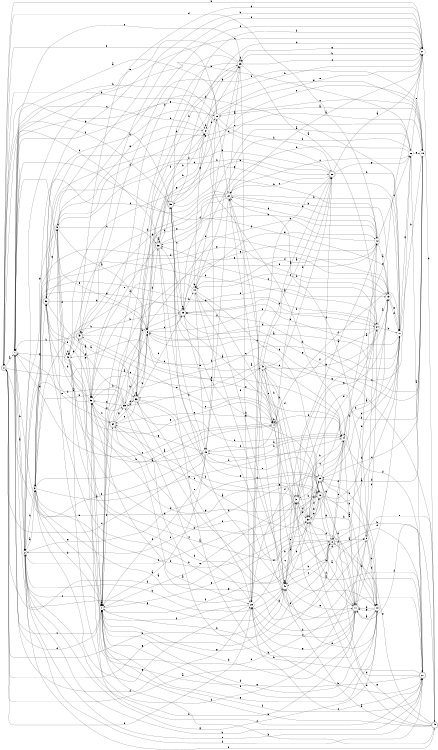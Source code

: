 digraph n37_5 {
__start0 [label="" shape="none"];

rankdir=LR;
size="8,5";

s0 [style="rounded,filled", color="black", fillcolor="white" shape="doublecircle", label="0"];
s1 [style="filled", color="black", fillcolor="white" shape="circle", label="1"];
s2 [style="filled", color="black", fillcolor="white" shape="circle", label="2"];
s3 [style="filled", color="black", fillcolor="white" shape="circle", label="3"];
s4 [style="rounded,filled", color="black", fillcolor="white" shape="doublecircle", label="4"];
s5 [style="filled", color="black", fillcolor="white" shape="circle", label="5"];
s6 [style="filled", color="black", fillcolor="white" shape="circle", label="6"];
s7 [style="filled", color="black", fillcolor="white" shape="circle", label="7"];
s8 [style="rounded,filled", color="black", fillcolor="white" shape="doublecircle", label="8"];
s9 [style="filled", color="black", fillcolor="white" shape="circle", label="9"];
s10 [style="filled", color="black", fillcolor="white" shape="circle", label="10"];
s11 [style="rounded,filled", color="black", fillcolor="white" shape="doublecircle", label="11"];
s12 [style="filled", color="black", fillcolor="white" shape="circle", label="12"];
s13 [style="filled", color="black", fillcolor="white" shape="circle", label="13"];
s14 [style="filled", color="black", fillcolor="white" shape="circle", label="14"];
s15 [style="filled", color="black", fillcolor="white" shape="circle", label="15"];
s16 [style="rounded,filled", color="black", fillcolor="white" shape="doublecircle", label="16"];
s17 [style="filled", color="black", fillcolor="white" shape="circle", label="17"];
s18 [style="filled", color="black", fillcolor="white" shape="circle", label="18"];
s19 [style="filled", color="black", fillcolor="white" shape="circle", label="19"];
s20 [style="rounded,filled", color="black", fillcolor="white" shape="doublecircle", label="20"];
s21 [style="filled", color="black", fillcolor="white" shape="circle", label="21"];
s22 [style="rounded,filled", color="black", fillcolor="white" shape="doublecircle", label="22"];
s23 [style="filled", color="black", fillcolor="white" shape="circle", label="23"];
s24 [style="filled", color="black", fillcolor="white" shape="circle", label="24"];
s25 [style="rounded,filled", color="black", fillcolor="white" shape="doublecircle", label="25"];
s26 [style="filled", color="black", fillcolor="white" shape="circle", label="26"];
s27 [style="rounded,filled", color="black", fillcolor="white" shape="doublecircle", label="27"];
s28 [style="filled", color="black", fillcolor="white" shape="circle", label="28"];
s29 [style="filled", color="black", fillcolor="white" shape="circle", label="29"];
s30 [style="filled", color="black", fillcolor="white" shape="circle", label="30"];
s31 [style="rounded,filled", color="black", fillcolor="white" shape="doublecircle", label="31"];
s32 [style="filled", color="black", fillcolor="white" shape="circle", label="32"];
s33 [style="rounded,filled", color="black", fillcolor="white" shape="doublecircle", label="33"];
s34 [style="rounded,filled", color="black", fillcolor="white" shape="doublecircle", label="34"];
s35 [style="filled", color="black", fillcolor="white" shape="circle", label="35"];
s36 [style="rounded,filled", color="black", fillcolor="white" shape="doublecircle", label="36"];
s37 [style="filled", color="black", fillcolor="white" shape="circle", label="37"];
s38 [style="rounded,filled", color="black", fillcolor="white" shape="doublecircle", label="38"];
s39 [style="rounded,filled", color="black", fillcolor="white" shape="doublecircle", label="39"];
s40 [style="filled", color="black", fillcolor="white" shape="circle", label="40"];
s41 [style="filled", color="black", fillcolor="white" shape="circle", label="41"];
s42 [style="filled", color="black", fillcolor="white" shape="circle", label="42"];
s43 [style="rounded,filled", color="black", fillcolor="white" shape="doublecircle", label="43"];
s44 [style="filled", color="black", fillcolor="white" shape="circle", label="44"];
s45 [style="rounded,filled", color="black", fillcolor="white" shape="doublecircle", label="45"];
s0 -> s1 [label="a"];
s0 -> s37 [label="b"];
s0 -> s40 [label="c"];
s0 -> s31 [label="d"];
s0 -> s28 [label="e"];
s0 -> s39 [label="f"];
s0 -> s41 [label="g"];
s0 -> s21 [label="h"];
s1 -> s2 [label="a"];
s1 -> s2 [label="b"];
s1 -> s23 [label="c"];
s1 -> s16 [label="d"];
s1 -> s6 [label="e"];
s1 -> s28 [label="f"];
s1 -> s41 [label="g"];
s1 -> s17 [label="h"];
s2 -> s3 [label="a"];
s2 -> s41 [label="b"];
s2 -> s7 [label="c"];
s2 -> s29 [label="d"];
s2 -> s45 [label="e"];
s2 -> s27 [label="f"];
s2 -> s10 [label="g"];
s2 -> s27 [label="h"];
s3 -> s4 [label="a"];
s3 -> s24 [label="b"];
s3 -> s14 [label="c"];
s3 -> s24 [label="d"];
s3 -> s7 [label="e"];
s3 -> s30 [label="f"];
s3 -> s36 [label="g"];
s3 -> s2 [label="h"];
s4 -> s5 [label="a"];
s4 -> s4 [label="b"];
s4 -> s1 [label="c"];
s4 -> s10 [label="d"];
s4 -> s33 [label="e"];
s4 -> s15 [label="f"];
s4 -> s41 [label="g"];
s4 -> s20 [label="h"];
s5 -> s6 [label="a"];
s5 -> s21 [label="b"];
s5 -> s38 [label="c"];
s5 -> s42 [label="d"];
s5 -> s37 [label="e"];
s5 -> s21 [label="f"];
s5 -> s2 [label="g"];
s5 -> s7 [label="h"];
s6 -> s7 [label="a"];
s6 -> s20 [label="b"];
s6 -> s25 [label="c"];
s6 -> s38 [label="d"];
s6 -> s14 [label="e"];
s6 -> s24 [label="f"];
s6 -> s26 [label="g"];
s6 -> s3 [label="h"];
s7 -> s7 [label="a"];
s7 -> s8 [label="b"];
s7 -> s1 [label="c"];
s7 -> s1 [label="d"];
s7 -> s16 [label="e"];
s7 -> s34 [label="f"];
s7 -> s10 [label="g"];
s7 -> s3 [label="h"];
s8 -> s9 [label="a"];
s8 -> s41 [label="b"];
s8 -> s41 [label="c"];
s8 -> s5 [label="d"];
s8 -> s34 [label="e"];
s8 -> s14 [label="f"];
s8 -> s7 [label="g"];
s8 -> s27 [label="h"];
s9 -> s0 [label="a"];
s9 -> s10 [label="b"];
s9 -> s12 [label="c"];
s9 -> s10 [label="d"];
s9 -> s45 [label="e"];
s9 -> s24 [label="f"];
s9 -> s32 [label="g"];
s9 -> s22 [label="h"];
s10 -> s11 [label="a"];
s10 -> s11 [label="b"];
s10 -> s44 [label="c"];
s10 -> s7 [label="d"];
s10 -> s41 [label="e"];
s10 -> s7 [label="f"];
s10 -> s11 [label="g"];
s10 -> s29 [label="h"];
s11 -> s12 [label="a"];
s11 -> s2 [label="b"];
s11 -> s28 [label="c"];
s11 -> s30 [label="d"];
s11 -> s22 [label="e"];
s11 -> s9 [label="f"];
s11 -> s28 [label="g"];
s11 -> s7 [label="h"];
s12 -> s13 [label="a"];
s12 -> s38 [label="b"];
s12 -> s26 [label="c"];
s12 -> s0 [label="d"];
s12 -> s44 [label="e"];
s12 -> s44 [label="f"];
s12 -> s7 [label="g"];
s12 -> s22 [label="h"];
s13 -> s14 [label="a"];
s13 -> s2 [label="b"];
s13 -> s44 [label="c"];
s13 -> s17 [label="d"];
s13 -> s43 [label="e"];
s13 -> s1 [label="f"];
s13 -> s17 [label="g"];
s13 -> s8 [label="h"];
s14 -> s11 [label="a"];
s14 -> s15 [label="b"];
s14 -> s31 [label="c"];
s14 -> s27 [label="d"];
s14 -> s8 [label="e"];
s14 -> s4 [label="f"];
s14 -> s43 [label="g"];
s14 -> s31 [label="h"];
s15 -> s7 [label="a"];
s15 -> s14 [label="b"];
s15 -> s0 [label="c"];
s15 -> s7 [label="d"];
s15 -> s16 [label="e"];
s15 -> s0 [label="f"];
s15 -> s34 [label="g"];
s15 -> s19 [label="h"];
s16 -> s17 [label="a"];
s16 -> s17 [label="b"];
s16 -> s2 [label="c"];
s16 -> s11 [label="d"];
s16 -> s30 [label="e"];
s16 -> s11 [label="f"];
s16 -> s32 [label="g"];
s16 -> s39 [label="h"];
s17 -> s6 [label="a"];
s17 -> s18 [label="b"];
s17 -> s32 [label="c"];
s17 -> s11 [label="d"];
s17 -> s42 [label="e"];
s17 -> s4 [label="f"];
s17 -> s26 [label="g"];
s17 -> s25 [label="h"];
s18 -> s19 [label="a"];
s18 -> s31 [label="b"];
s18 -> s29 [label="c"];
s18 -> s29 [label="d"];
s18 -> s39 [label="e"];
s18 -> s43 [label="f"];
s18 -> s25 [label="g"];
s18 -> s25 [label="h"];
s19 -> s1 [label="a"];
s19 -> s20 [label="b"];
s19 -> s18 [label="c"];
s19 -> s22 [label="d"];
s19 -> s21 [label="e"];
s19 -> s0 [label="f"];
s19 -> s33 [label="g"];
s19 -> s1 [label="h"];
s20 -> s21 [label="a"];
s20 -> s28 [label="b"];
s20 -> s22 [label="c"];
s20 -> s5 [label="d"];
s20 -> s1 [label="e"];
s20 -> s36 [label="f"];
s20 -> s26 [label="g"];
s20 -> s17 [label="h"];
s21 -> s22 [label="a"];
s21 -> s6 [label="b"];
s21 -> s36 [label="c"];
s21 -> s45 [label="d"];
s21 -> s14 [label="e"];
s21 -> s43 [label="f"];
s21 -> s23 [label="g"];
s21 -> s23 [label="h"];
s22 -> s23 [label="a"];
s22 -> s17 [label="b"];
s22 -> s3 [label="c"];
s22 -> s42 [label="d"];
s22 -> s35 [label="e"];
s22 -> s15 [label="f"];
s22 -> s43 [label="g"];
s22 -> s13 [label="h"];
s23 -> s24 [label="a"];
s23 -> s7 [label="b"];
s23 -> s21 [label="c"];
s23 -> s32 [label="d"];
s23 -> s2 [label="e"];
s23 -> s23 [label="f"];
s23 -> s28 [label="g"];
s23 -> s33 [label="h"];
s24 -> s13 [label="a"];
s24 -> s25 [label="b"];
s24 -> s38 [label="c"];
s24 -> s6 [label="d"];
s24 -> s30 [label="e"];
s24 -> s40 [label="f"];
s24 -> s41 [label="g"];
s24 -> s17 [label="h"];
s25 -> s26 [label="a"];
s25 -> s7 [label="b"];
s25 -> s25 [label="c"];
s25 -> s38 [label="d"];
s25 -> s12 [label="e"];
s25 -> s9 [label="f"];
s25 -> s3 [label="g"];
s25 -> s44 [label="h"];
s26 -> s27 [label="a"];
s26 -> s1 [label="b"];
s26 -> s22 [label="c"];
s26 -> s36 [label="d"];
s26 -> s21 [label="e"];
s26 -> s44 [label="f"];
s26 -> s18 [label="g"];
s26 -> s25 [label="h"];
s27 -> s22 [label="a"];
s27 -> s22 [label="b"];
s27 -> s28 [label="c"];
s27 -> s30 [label="d"];
s27 -> s2 [label="e"];
s27 -> s7 [label="f"];
s27 -> s32 [label="g"];
s27 -> s35 [label="h"];
s28 -> s20 [label="a"];
s28 -> s29 [label="b"];
s28 -> s40 [label="c"];
s28 -> s11 [label="d"];
s28 -> s33 [label="e"];
s28 -> s7 [label="f"];
s28 -> s3 [label="g"];
s28 -> s27 [label="h"];
s29 -> s10 [label="a"];
s29 -> s10 [label="b"];
s29 -> s17 [label="c"];
s29 -> s28 [label="d"];
s29 -> s30 [label="e"];
s29 -> s20 [label="f"];
s29 -> s8 [label="g"];
s29 -> s24 [label="h"];
s30 -> s11 [label="a"];
s30 -> s10 [label="b"];
s30 -> s31 [label="c"];
s30 -> s29 [label="d"];
s30 -> s16 [label="e"];
s30 -> s7 [label="f"];
s30 -> s14 [label="g"];
s30 -> s17 [label="h"];
s31 -> s12 [label="a"];
s31 -> s30 [label="b"];
s31 -> s32 [label="c"];
s31 -> s11 [label="d"];
s31 -> s7 [label="e"];
s31 -> s2 [label="f"];
s31 -> s13 [label="g"];
s31 -> s16 [label="h"];
s32 -> s7 [label="a"];
s32 -> s33 [label="b"];
s32 -> s34 [label="c"];
s32 -> s36 [label="d"];
s32 -> s13 [label="e"];
s32 -> s27 [label="f"];
s32 -> s35 [label="g"];
s32 -> s36 [label="h"];
s33 -> s30 [label="a"];
s33 -> s27 [label="b"];
s33 -> s25 [label="c"];
s33 -> s29 [label="d"];
s33 -> s34 [label="e"];
s33 -> s37 [label="f"];
s33 -> s33 [label="g"];
s33 -> s6 [label="h"];
s34 -> s28 [label="a"];
s34 -> s23 [label="b"];
s34 -> s4 [label="c"];
s34 -> s6 [label="d"];
s34 -> s1 [label="e"];
s34 -> s31 [label="f"];
s34 -> s35 [label="g"];
s34 -> s6 [label="h"];
s35 -> s2 [label="a"];
s35 -> s14 [label="b"];
s35 -> s28 [label="c"];
s35 -> s33 [label="d"];
s35 -> s32 [label="e"];
s35 -> s12 [label="f"];
s35 -> s36 [label="g"];
s35 -> s3 [label="h"];
s36 -> s33 [label="a"];
s36 -> s8 [label="b"];
s36 -> s18 [label="c"];
s36 -> s6 [label="d"];
s36 -> s13 [label="e"];
s36 -> s32 [label="f"];
s36 -> s5 [label="g"];
s36 -> s19 [label="h"];
s37 -> s9 [label="a"];
s37 -> s38 [label="b"];
s37 -> s1 [label="c"];
s37 -> s19 [label="d"];
s37 -> s18 [label="e"];
s37 -> s5 [label="f"];
s37 -> s23 [label="g"];
s37 -> s37 [label="h"];
s38 -> s38 [label="a"];
s38 -> s37 [label="b"];
s38 -> s0 [label="c"];
s38 -> s12 [label="d"];
s38 -> s32 [label="e"];
s38 -> s39 [label="f"];
s38 -> s16 [label="g"];
s38 -> s10 [label="h"];
s39 -> s4 [label="a"];
s39 -> s15 [label="b"];
s39 -> s25 [label="c"];
s39 -> s21 [label="d"];
s39 -> s23 [label="e"];
s39 -> s21 [label="f"];
s39 -> s0 [label="g"];
s39 -> s12 [label="h"];
s40 -> s20 [label="a"];
s40 -> s41 [label="b"];
s40 -> s42 [label="c"];
s40 -> s30 [label="d"];
s40 -> s4 [label="e"];
s40 -> s20 [label="f"];
s40 -> s13 [label="g"];
s40 -> s31 [label="h"];
s41 -> s3 [label="a"];
s41 -> s30 [label="b"];
s41 -> s31 [label="c"];
s41 -> s39 [label="d"];
s41 -> s11 [label="e"];
s41 -> s31 [label="f"];
s41 -> s41 [label="g"];
s41 -> s0 [label="h"];
s42 -> s8 [label="a"];
s42 -> s15 [label="b"];
s42 -> s42 [label="c"];
s42 -> s43 [label="d"];
s42 -> s4 [label="e"];
s42 -> s11 [label="f"];
s42 -> s1 [label="g"];
s42 -> s16 [label="h"];
s43 -> s32 [label="a"];
s43 -> s1 [label="b"];
s43 -> s27 [label="c"];
s43 -> s21 [label="d"];
s43 -> s4 [label="e"];
s43 -> s14 [label="f"];
s43 -> s32 [label="g"];
s43 -> s25 [label="h"];
s44 -> s30 [label="a"];
s44 -> s44 [label="b"];
s44 -> s16 [label="c"];
s44 -> s42 [label="d"];
s44 -> s15 [label="e"];
s44 -> s41 [label="f"];
s44 -> s37 [label="g"];
s44 -> s23 [label="h"];
s45 -> s41 [label="a"];
s45 -> s7 [label="b"];
s45 -> s35 [label="c"];
s45 -> s31 [label="d"];
s45 -> s8 [label="e"];
s45 -> s11 [label="f"];
s45 -> s29 [label="g"];
s45 -> s7 [label="h"];

}